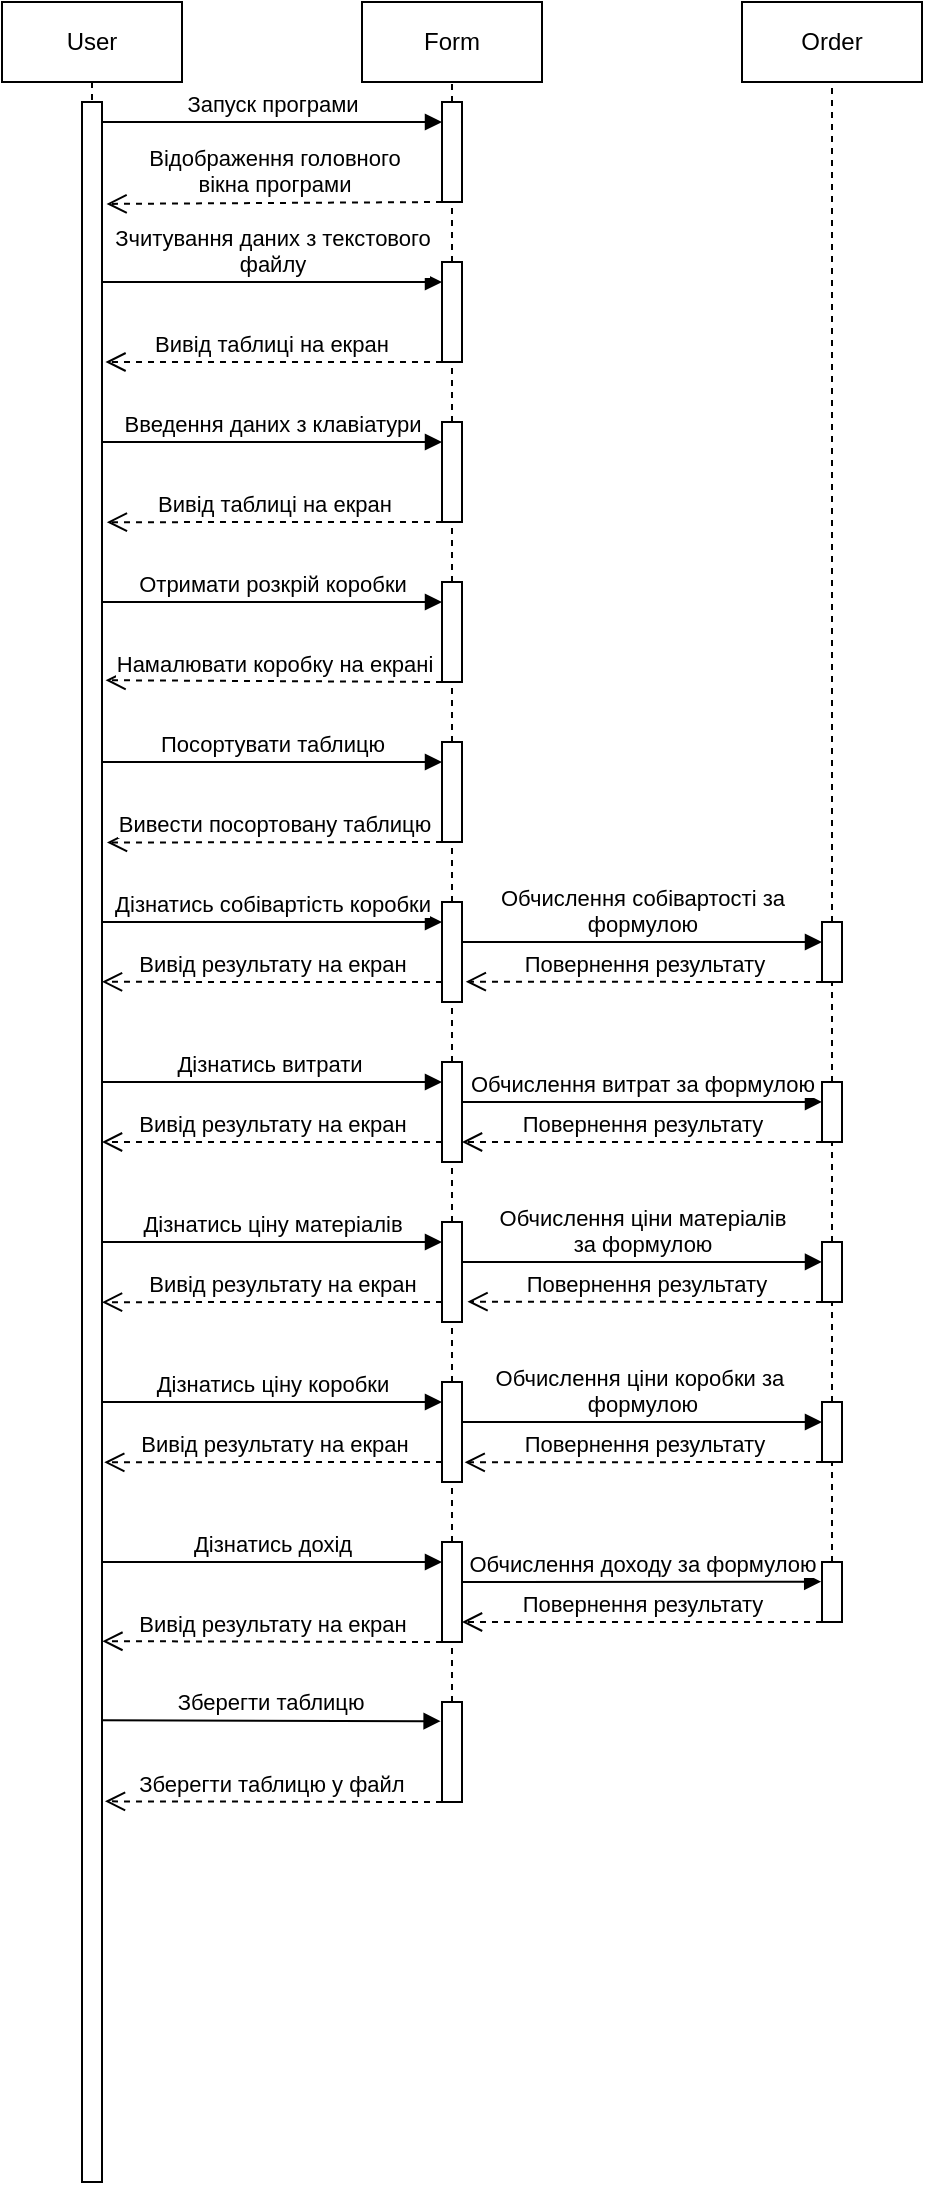 <mxfile version="20.3.0" type="device"><diagram id="rQcw0TsN5HPmJ8zKKDKg" name="Page-1"><mxGraphModel dx="1887" dy="1158" grid="1" gridSize="10" guides="1" tooltips="1" connect="1" arrows="1" fold="1" page="1" pageScale="1" pageWidth="827" pageHeight="1169" math="0" shadow="0"><root><mxCell id="0"/><mxCell id="1" parent="0"/><mxCell id="Sb9_cZr4CDratro0RFQi-3" value="" style="rounded=0;whiteSpace=wrap;html=1;direction=south;" vertex="1" parent="1"><mxGeometry x="90" y="100" width="10" height="1040" as="geometry"/></mxCell><mxCell id="Sb9_cZr4CDratro0RFQi-5" value="User" style="rounded=0;whiteSpace=wrap;html=1;" vertex="1" parent="1"><mxGeometry x="50" y="50" width="90" height="40" as="geometry"/></mxCell><mxCell id="Sb9_cZr4CDratro0RFQi-6" value="Form" style="rounded=0;whiteSpace=wrap;html=1;" vertex="1" parent="1"><mxGeometry x="230" y="50" width="90" height="40" as="geometry"/></mxCell><mxCell id="Sb9_cZr4CDratro0RFQi-7" value="Order" style="rounded=0;whiteSpace=wrap;html=1;" vertex="1" parent="1"><mxGeometry x="420" y="50" width="90" height="40" as="geometry"/></mxCell><mxCell id="Sb9_cZr4CDratro0RFQi-8" value="" style="rounded=0;whiteSpace=wrap;html=1;direction=south;" vertex="1" parent="1"><mxGeometry x="270" y="100" width="10" height="50" as="geometry"/></mxCell><mxCell id="Sb9_cZr4CDratro0RFQi-9" value="Запуск програми" style="html=1;verticalAlign=bottom;endArrow=block;rounded=0;" edge="1" parent="1"><mxGeometry width="80" relative="1" as="geometry"><mxPoint x="100" y="110" as="sourcePoint"/><mxPoint x="270" y="110" as="targetPoint"/></mxGeometry></mxCell><mxCell id="Sb9_cZr4CDratro0RFQi-10" value="Відображення головного &lt;br&gt;вікна програми" style="html=1;verticalAlign=bottom;endArrow=open;dashed=1;endSize=8;rounded=0;entryX=0.049;entryY=-0.227;entryDx=0;entryDy=0;entryPerimeter=0;" edge="1" parent="1" target="Sb9_cZr4CDratro0RFQi-3"><mxGeometry relative="1" as="geometry"><mxPoint x="270" y="150" as="sourcePoint"/><mxPoint x="190" y="150" as="targetPoint"/></mxGeometry></mxCell><mxCell id="Sb9_cZr4CDratro0RFQi-11" value="" style="rounded=0;whiteSpace=wrap;html=1;direction=south;" vertex="1" parent="1"><mxGeometry x="270" y="180" width="10" height="50" as="geometry"/></mxCell><mxCell id="Sb9_cZr4CDratro0RFQi-12" value="Зчитування даних з текстового&lt;br&gt;файлу" style="html=1;verticalAlign=bottom;endArrow=block;rounded=0;" edge="1" parent="1"><mxGeometry width="80" relative="1" as="geometry"><mxPoint x="100" y="190" as="sourcePoint"/><mxPoint x="270" y="190" as="targetPoint"/></mxGeometry></mxCell><mxCell id="Sb9_cZr4CDratro0RFQi-13" value="Вивід таблиці на екран&amp;nbsp;" style="html=1;verticalAlign=bottom;endArrow=open;dashed=1;endSize=8;rounded=0;entryX=0.125;entryY=-0.173;entryDx=0;entryDy=0;entryPerimeter=0;" edge="1" parent="1" target="Sb9_cZr4CDratro0RFQi-3"><mxGeometry relative="1" as="geometry"><mxPoint x="270" y="230" as="sourcePoint"/><mxPoint x="190" y="230" as="targetPoint"/></mxGeometry></mxCell><mxCell id="Sb9_cZr4CDratro0RFQi-14" value="" style="rounded=0;whiteSpace=wrap;html=1;direction=south;" vertex="1" parent="1"><mxGeometry x="270" y="260" width="10" height="50" as="geometry"/></mxCell><mxCell id="Sb9_cZr4CDratro0RFQi-15" value="Введення даних з клавіатури" style="html=1;verticalAlign=bottom;endArrow=block;rounded=0;entryX=0.2;entryY=1;entryDx=0;entryDy=0;entryPerimeter=0;" edge="1" parent="1" target="Sb9_cZr4CDratro0RFQi-14"><mxGeometry width="80" relative="1" as="geometry"><mxPoint x="100" y="270" as="sourcePoint"/><mxPoint x="180" y="270" as="targetPoint"/></mxGeometry></mxCell><mxCell id="Sb9_cZr4CDratro0RFQi-16" value="Вивід таблиці на екран" style="html=1;verticalAlign=bottom;endArrow=open;dashed=1;endSize=8;rounded=0;entryX=0.202;entryY=-0.242;entryDx=0;entryDy=0;entryPerimeter=0;" edge="1" parent="1" target="Sb9_cZr4CDratro0RFQi-3"><mxGeometry relative="1" as="geometry"><mxPoint x="270" y="310" as="sourcePoint"/><mxPoint x="190" y="310" as="targetPoint"/></mxGeometry></mxCell><mxCell id="Sb9_cZr4CDratro0RFQi-17" value="" style="rounded=0;whiteSpace=wrap;html=1;direction=south;" vertex="1" parent="1"><mxGeometry x="270" y="340" width="10" height="50" as="geometry"/></mxCell><mxCell id="Sb9_cZr4CDratro0RFQi-18" value="Отримати розкрій коробки" style="html=1;verticalAlign=bottom;endArrow=block;rounded=0;entryX=0.2;entryY=1;entryDx=0;entryDy=0;entryPerimeter=0;" edge="1" parent="1" target="Sb9_cZr4CDratro0RFQi-17"><mxGeometry width="80" relative="1" as="geometry"><mxPoint x="100" y="350" as="sourcePoint"/><mxPoint x="180" y="350" as="targetPoint"/></mxGeometry></mxCell><mxCell id="Sb9_cZr4CDratro0RFQi-19" value="Намалювати коробку на екрані" style="html=1;verticalAlign=bottom;endArrow=open;dashed=1;endSize=8;rounded=0;entryX=0.278;entryY=-0.178;entryDx=0;entryDy=0;entryPerimeter=0;" edge="1" parent="1" target="Sb9_cZr4CDratro0RFQi-3"><mxGeometry relative="1" as="geometry"><mxPoint x="270" y="390" as="sourcePoint"/><mxPoint x="190" y="390" as="targetPoint"/></mxGeometry></mxCell><mxCell id="Sb9_cZr4CDratro0RFQi-20" value="" style="rounded=0;whiteSpace=wrap;html=1;direction=south;" vertex="1" parent="1"><mxGeometry x="270" y="420" width="10" height="50" as="geometry"/></mxCell><mxCell id="Sb9_cZr4CDratro0RFQi-21" value="Посортувати таблицю" style="html=1;verticalAlign=bottom;endArrow=block;rounded=0;entryX=0.2;entryY=1;entryDx=0;entryDy=0;entryPerimeter=0;" edge="1" parent="1" target="Sb9_cZr4CDratro0RFQi-20"><mxGeometry width="80" relative="1" as="geometry"><mxPoint x="100" y="430" as="sourcePoint"/><mxPoint x="180" y="430" as="targetPoint"/></mxGeometry></mxCell><mxCell id="Sb9_cZr4CDratro0RFQi-22" value="Вивести посортовану таблицю" style="html=1;verticalAlign=bottom;endArrow=open;dashed=1;endSize=8;rounded=0;entryX=0.356;entryY=-0.248;entryDx=0;entryDy=0;entryPerimeter=0;" edge="1" parent="1" target="Sb9_cZr4CDratro0RFQi-3"><mxGeometry relative="1" as="geometry"><mxPoint x="270" y="470" as="sourcePoint"/><mxPoint x="190" y="470" as="targetPoint"/></mxGeometry></mxCell><mxCell id="Sb9_cZr4CDratro0RFQi-23" value="" style="rounded=0;whiteSpace=wrap;html=1;direction=south;" vertex="1" parent="1"><mxGeometry x="270" y="500" width="10" height="50" as="geometry"/></mxCell><mxCell id="Sb9_cZr4CDratro0RFQi-24" value="Дізнатись собівартість коробки" style="html=1;verticalAlign=bottom;endArrow=block;rounded=0;entryX=0.2;entryY=1;entryDx=0;entryDy=0;entryPerimeter=0;" edge="1" parent="1" target="Sb9_cZr4CDratro0RFQi-23"><mxGeometry width="80" relative="1" as="geometry"><mxPoint x="100" y="510" as="sourcePoint"/><mxPoint x="180" y="510" as="targetPoint"/></mxGeometry></mxCell><mxCell id="Sb9_cZr4CDratro0RFQi-28" value="" style="rounded=0;whiteSpace=wrap;html=1;direction=south;" vertex="1" parent="1"><mxGeometry x="460" y="510" width="10" height="30" as="geometry"/></mxCell><mxCell id="Sb9_cZr4CDratro0RFQi-29" value="Обчислення собівартості за &lt;br&gt;формулою" style="html=1;verticalAlign=bottom;endArrow=block;rounded=0;" edge="1" parent="1"><mxGeometry width="80" relative="1" as="geometry"><mxPoint x="280" y="520" as="sourcePoint"/><mxPoint x="460" y="520" as="targetPoint"/></mxGeometry></mxCell><mxCell id="Sb9_cZr4CDratro0RFQi-31" value="Повернення результату" style="html=1;verticalAlign=bottom;endArrow=open;dashed=1;endSize=8;rounded=0;entryX=0.797;entryY=-0.189;entryDx=0;entryDy=0;entryPerimeter=0;" edge="1" parent="1" target="Sb9_cZr4CDratro0RFQi-23"><mxGeometry relative="1" as="geometry"><mxPoint x="460" y="540" as="sourcePoint"/><mxPoint x="380" y="540" as="targetPoint"/></mxGeometry></mxCell><mxCell id="Sb9_cZr4CDratro0RFQi-32" value="Вивід результату на екран" style="html=1;verticalAlign=bottom;endArrow=open;dashed=1;endSize=8;rounded=0;entryX=0.423;entryY=0;entryDx=0;entryDy=0;entryPerimeter=0;" edge="1" parent="1" target="Sb9_cZr4CDratro0RFQi-3"><mxGeometry relative="1" as="geometry"><mxPoint x="270" y="540" as="sourcePoint"/><mxPoint x="190" y="540" as="targetPoint"/></mxGeometry></mxCell><mxCell id="Sb9_cZr4CDratro0RFQi-33" value="" style="rounded=0;whiteSpace=wrap;html=1;direction=south;" vertex="1" parent="1"><mxGeometry x="270" y="580" width="10" height="50" as="geometry"/></mxCell><mxCell id="Sb9_cZr4CDratro0RFQi-34" value="Дізнатись витрати&amp;nbsp;" style="html=1;verticalAlign=bottom;endArrow=block;rounded=0;entryX=0.2;entryY=1;entryDx=0;entryDy=0;entryPerimeter=0;" edge="1" parent="1" target="Sb9_cZr4CDratro0RFQi-33"><mxGeometry width="80" relative="1" as="geometry"><mxPoint x="100" y="590" as="sourcePoint"/><mxPoint x="180" y="590" as="targetPoint"/></mxGeometry></mxCell><mxCell id="Sb9_cZr4CDratro0RFQi-35" value="" style="rounded=0;whiteSpace=wrap;html=1;direction=south;" vertex="1" parent="1"><mxGeometry x="460" y="590" width="10" height="30" as="geometry"/></mxCell><mxCell id="Sb9_cZr4CDratro0RFQi-36" value="Обчислення витрат за формулою" style="html=1;verticalAlign=bottom;endArrow=block;rounded=0;entryX=0.333;entryY=1;entryDx=0;entryDy=0;entryPerimeter=0;" edge="1" parent="1" target="Sb9_cZr4CDratro0RFQi-35"><mxGeometry width="80" relative="1" as="geometry"><mxPoint x="280" y="600" as="sourcePoint"/><mxPoint x="360" y="600" as="targetPoint"/></mxGeometry></mxCell><mxCell id="Sb9_cZr4CDratro0RFQi-37" value="Повернення результату" style="html=1;verticalAlign=bottom;endArrow=open;dashed=1;endSize=8;rounded=0;entryX=0.8;entryY=0;entryDx=0;entryDy=0;entryPerimeter=0;" edge="1" parent="1" target="Sb9_cZr4CDratro0RFQi-33"><mxGeometry relative="1" as="geometry"><mxPoint x="460" y="620" as="sourcePoint"/><mxPoint x="380" y="620" as="targetPoint"/></mxGeometry></mxCell><mxCell id="Sb9_cZr4CDratro0RFQi-38" value="Вивід результату на екран" style="html=1;verticalAlign=bottom;endArrow=open;dashed=1;endSize=8;rounded=0;entryX=0.5;entryY=0;entryDx=0;entryDy=0;" edge="1" parent="1" target="Sb9_cZr4CDratro0RFQi-3"><mxGeometry relative="1" as="geometry"><mxPoint x="270" y="620" as="sourcePoint"/><mxPoint x="190" y="620" as="targetPoint"/></mxGeometry></mxCell><mxCell id="Sb9_cZr4CDratro0RFQi-39" value="" style="rounded=0;whiteSpace=wrap;html=1;direction=south;" vertex="1" parent="1"><mxGeometry x="270" y="660" width="10" height="50" as="geometry"/></mxCell><mxCell id="Sb9_cZr4CDratro0RFQi-40" value="Дізнатись ціну матеріалів" style="html=1;verticalAlign=bottom;endArrow=block;rounded=0;entryX=0.2;entryY=1;entryDx=0;entryDy=0;entryPerimeter=0;" edge="1" parent="1" target="Sb9_cZr4CDratro0RFQi-39"><mxGeometry width="80" relative="1" as="geometry"><mxPoint x="100" y="670" as="sourcePoint"/><mxPoint x="180" y="670" as="targetPoint"/></mxGeometry></mxCell><mxCell id="Sb9_cZr4CDratro0RFQi-41" value="" style="rounded=0;whiteSpace=wrap;html=1;direction=south;" vertex="1" parent="1"><mxGeometry x="460" y="670" width="10" height="30" as="geometry"/></mxCell><mxCell id="Sb9_cZr4CDratro0RFQi-43" value="Обчислення ціни матеріалів&lt;br&gt;за формулою" style="html=1;verticalAlign=bottom;endArrow=block;rounded=0;entryX=0.333;entryY=1;entryDx=0;entryDy=0;entryPerimeter=0;" edge="1" parent="1" target="Sb9_cZr4CDratro0RFQi-41"><mxGeometry width="80" relative="1" as="geometry"><mxPoint x="280" y="680" as="sourcePoint"/><mxPoint x="360" y="680" as="targetPoint"/></mxGeometry></mxCell><mxCell id="Sb9_cZr4CDratro0RFQi-44" value="Повернення результату" style="html=1;verticalAlign=bottom;endArrow=open;dashed=1;endSize=8;rounded=0;entryX=0.797;entryY=-0.274;entryDx=0;entryDy=0;entryPerimeter=0;" edge="1" parent="1" target="Sb9_cZr4CDratro0RFQi-39"><mxGeometry relative="1" as="geometry"><mxPoint x="460" y="700" as="sourcePoint"/><mxPoint x="380" y="700" as="targetPoint"/></mxGeometry></mxCell><mxCell id="Sb9_cZr4CDratro0RFQi-45" value="Вивід результату на екран" style="html=1;verticalAlign=bottom;endArrow=open;dashed=1;endSize=8;rounded=0;entryX=0.577;entryY=0;entryDx=0;entryDy=0;entryPerimeter=0;" edge="1" parent="1" target="Sb9_cZr4CDratro0RFQi-3"><mxGeometry x="-0.059" relative="1" as="geometry"><mxPoint x="270" y="700" as="sourcePoint"/><mxPoint x="190" y="700" as="targetPoint"/><mxPoint as="offset"/></mxGeometry></mxCell><mxCell id="Sb9_cZr4CDratro0RFQi-46" value="" style="rounded=0;whiteSpace=wrap;html=1;direction=south;" vertex="1" parent="1"><mxGeometry x="270" y="740" width="10" height="50" as="geometry"/></mxCell><mxCell id="Sb9_cZr4CDratro0RFQi-47" value="Дізнатись ціну коробки" style="html=1;verticalAlign=bottom;endArrow=block;rounded=0;entryX=0.2;entryY=1;entryDx=0;entryDy=0;entryPerimeter=0;" edge="1" parent="1" target="Sb9_cZr4CDratro0RFQi-46"><mxGeometry width="80" relative="1" as="geometry"><mxPoint x="100" y="750" as="sourcePoint"/><mxPoint x="180" y="750" as="targetPoint"/></mxGeometry></mxCell><mxCell id="Sb9_cZr4CDratro0RFQi-48" value="" style="rounded=0;whiteSpace=wrap;html=1;direction=south;" vertex="1" parent="1"><mxGeometry x="460" y="750" width="10" height="30" as="geometry"/></mxCell><mxCell id="Sb9_cZr4CDratro0RFQi-49" value="Обчислення ціни коробки за&amp;nbsp;&lt;br&gt;формулою" style="html=1;verticalAlign=bottom;endArrow=block;rounded=0;" edge="1" parent="1"><mxGeometry width="80" relative="1" as="geometry"><mxPoint x="280" y="760" as="sourcePoint"/><mxPoint x="460" y="760" as="targetPoint"/></mxGeometry></mxCell><mxCell id="Sb9_cZr4CDratro0RFQi-50" value="Повернення результату" style="html=1;verticalAlign=bottom;endArrow=open;dashed=1;endSize=8;rounded=0;entryX=0.803;entryY=-0.133;entryDx=0;entryDy=0;entryPerimeter=0;" edge="1" parent="1" target="Sb9_cZr4CDratro0RFQi-46"><mxGeometry relative="1" as="geometry"><mxPoint x="460" y="780" as="sourcePoint"/><mxPoint x="380" y="780" as="targetPoint"/></mxGeometry></mxCell><mxCell id="Sb9_cZr4CDratro0RFQi-51" value="Вивід результату на екран" style="html=1;verticalAlign=bottom;endArrow=open;dashed=1;endSize=8;rounded=0;entryX=0.654;entryY=-0.112;entryDx=0;entryDy=0;entryPerimeter=0;" edge="1" parent="1" target="Sb9_cZr4CDratro0RFQi-3"><mxGeometry relative="1" as="geometry"><mxPoint x="270" y="780" as="sourcePoint"/><mxPoint x="190" y="780" as="targetPoint"/><Array as="points"><mxPoint x="210" y="780"/></Array></mxGeometry></mxCell><mxCell id="Sb9_cZr4CDratro0RFQi-52" value="" style="rounded=0;whiteSpace=wrap;html=1;direction=south;" vertex="1" parent="1"><mxGeometry x="270" y="820" width="10" height="50" as="geometry"/></mxCell><mxCell id="Sb9_cZr4CDratro0RFQi-53" value="Дізнатись дохід" style="html=1;verticalAlign=bottom;endArrow=block;rounded=0;" edge="1" parent="1"><mxGeometry width="80" relative="1" as="geometry"><mxPoint x="100" y="830" as="sourcePoint"/><mxPoint x="270" y="830" as="targetPoint"/></mxGeometry></mxCell><mxCell id="Sb9_cZr4CDratro0RFQi-54" value="" style="rounded=0;whiteSpace=wrap;html=1;direction=south;" vertex="1" parent="1"><mxGeometry x="460" y="830" width="10" height="30" as="geometry"/></mxCell><mxCell id="Sb9_cZr4CDratro0RFQi-55" value="Обчислення доходу за формулою" style="html=1;verticalAlign=bottom;endArrow=block;rounded=0;entryX=0.328;entryY=1.04;entryDx=0;entryDy=0;entryPerimeter=0;" edge="1" parent="1" target="Sb9_cZr4CDratro0RFQi-54"><mxGeometry width="80" relative="1" as="geometry"><mxPoint x="280" y="840" as="sourcePoint"/><mxPoint x="360" y="840" as="targetPoint"/></mxGeometry></mxCell><mxCell id="Sb9_cZr4CDratro0RFQi-56" value="Повернення результату" style="html=1;verticalAlign=bottom;endArrow=open;dashed=1;endSize=8;rounded=0;entryX=0.8;entryY=0;entryDx=0;entryDy=0;entryPerimeter=0;" edge="1" parent="1" target="Sb9_cZr4CDratro0RFQi-52"><mxGeometry relative="1" as="geometry"><mxPoint x="460" y="860" as="sourcePoint"/><mxPoint x="380" y="860" as="targetPoint"/></mxGeometry></mxCell><mxCell id="Sb9_cZr4CDratro0RFQi-57" value="Вивід результату на екран" style="html=1;verticalAlign=bottom;endArrow=open;dashed=1;endSize=8;rounded=0;entryX=0.74;entryY=-0.02;entryDx=0;entryDy=0;entryPerimeter=0;" edge="1" parent="1" target="Sb9_cZr4CDratro0RFQi-3"><mxGeometry relative="1" as="geometry"><mxPoint x="270" y="870" as="sourcePoint"/><mxPoint x="190" y="870" as="targetPoint"/></mxGeometry></mxCell><mxCell id="Sb9_cZr4CDratro0RFQi-58" value="" style="rounded=0;whiteSpace=wrap;html=1;direction=south;" vertex="1" parent="1"><mxGeometry x="270" y="900" width="10" height="50" as="geometry"/></mxCell><mxCell id="Sb9_cZr4CDratro0RFQi-59" value="Зберегти таблицю" style="html=1;verticalAlign=bottom;endArrow=block;rounded=0;exitX=0.778;exitY=0;exitDx=0;exitDy=0;exitPerimeter=0;entryX=0.192;entryY=1.069;entryDx=0;entryDy=0;entryPerimeter=0;" edge="1" parent="1" source="Sb9_cZr4CDratro0RFQi-3" target="Sb9_cZr4CDratro0RFQi-58"><mxGeometry width="80" relative="1" as="geometry"><mxPoint x="110" y="910" as="sourcePoint"/><mxPoint x="190" y="910" as="targetPoint"/></mxGeometry></mxCell><mxCell id="Sb9_cZr4CDratro0RFQi-60" value="Зберегти таблицю у файл&amp;nbsp;" style="html=1;verticalAlign=bottom;endArrow=open;dashed=1;endSize=8;rounded=0;exitX=1;exitY=1;exitDx=0;exitDy=0;entryX=0.817;entryY=-0.149;entryDx=0;entryDy=0;entryPerimeter=0;" edge="1" parent="1" source="Sb9_cZr4CDratro0RFQi-58" target="Sb9_cZr4CDratro0RFQi-3"><mxGeometry relative="1" as="geometry"><mxPoint x="190" y="960" as="sourcePoint"/><mxPoint x="110" y="960" as="targetPoint"/></mxGeometry></mxCell><mxCell id="Sb9_cZr4CDratro0RFQi-61" value="" style="endArrow=none;dashed=1;html=1;rounded=0;entryX=0;entryY=0.5;entryDx=0;entryDy=0;exitX=0.5;exitY=1;exitDx=0;exitDy=0;" edge="1" parent="1" source="Sb9_cZr4CDratro0RFQi-5" target="Sb9_cZr4CDratro0RFQi-3"><mxGeometry width="50" height="50" relative="1" as="geometry"><mxPoint x="40" y="170" as="sourcePoint"/><mxPoint x="90" y="120" as="targetPoint"/></mxGeometry></mxCell><mxCell id="Sb9_cZr4CDratro0RFQi-62" value="" style="endArrow=none;dashed=1;html=1;rounded=0;exitX=0;exitY=0.5;exitDx=0;exitDy=0;entryX=0.5;entryY=1;entryDx=0;entryDy=0;" edge="1" parent="1" source="Sb9_cZr4CDratro0RFQi-8" target="Sb9_cZr4CDratro0RFQi-6"><mxGeometry width="50" height="50" relative="1" as="geometry"><mxPoint x="300" y="150" as="sourcePoint"/><mxPoint x="350" y="100" as="targetPoint"/></mxGeometry></mxCell><mxCell id="Sb9_cZr4CDratro0RFQi-63" value="" style="endArrow=none;dashed=1;html=1;rounded=0;exitX=0;exitY=0.5;exitDx=0;exitDy=0;entryX=1;entryY=0.5;entryDx=0;entryDy=0;" edge="1" parent="1" source="Sb9_cZr4CDratro0RFQi-11" target="Sb9_cZr4CDratro0RFQi-8"><mxGeometry width="50" height="50" relative="1" as="geometry"><mxPoint x="300" y="210" as="sourcePoint"/><mxPoint x="350" y="160" as="targetPoint"/></mxGeometry></mxCell><mxCell id="Sb9_cZr4CDratro0RFQi-64" value="" style="endArrow=none;dashed=1;html=1;rounded=0;exitX=0;exitY=0.5;exitDx=0;exitDy=0;entryX=1;entryY=0.5;entryDx=0;entryDy=0;" edge="1" parent="1" source="Sb9_cZr4CDratro0RFQi-14" target="Sb9_cZr4CDratro0RFQi-11"><mxGeometry width="50" height="50" relative="1" as="geometry"><mxPoint x="290" y="270" as="sourcePoint"/><mxPoint x="340" y="220" as="targetPoint"/></mxGeometry></mxCell><mxCell id="Sb9_cZr4CDratro0RFQi-65" value="" style="endArrow=none;dashed=1;html=1;rounded=0;exitX=0;exitY=0.5;exitDx=0;exitDy=0;entryX=1;entryY=0.5;entryDx=0;entryDy=0;" edge="1" parent="1" source="Sb9_cZr4CDratro0RFQi-17" target="Sb9_cZr4CDratro0RFQi-14"><mxGeometry width="50" height="50" relative="1" as="geometry"><mxPoint x="290" y="370" as="sourcePoint"/><mxPoint x="340" y="320" as="targetPoint"/></mxGeometry></mxCell><mxCell id="Sb9_cZr4CDratro0RFQi-66" value="" style="endArrow=none;dashed=1;html=1;rounded=0;exitX=0;exitY=0.5;exitDx=0;exitDy=0;entryX=1;entryY=0.5;entryDx=0;entryDy=0;" edge="1" parent="1" source="Sb9_cZr4CDratro0RFQi-20" target="Sb9_cZr4CDratro0RFQi-17"><mxGeometry width="50" height="50" relative="1" as="geometry"><mxPoint x="290" y="450" as="sourcePoint"/><mxPoint x="340" y="400" as="targetPoint"/></mxGeometry></mxCell><mxCell id="Sb9_cZr4CDratro0RFQi-67" value="" style="endArrow=none;dashed=1;html=1;rounded=0;exitX=0;exitY=0.5;exitDx=0;exitDy=0;entryX=1;entryY=0.5;entryDx=0;entryDy=0;" edge="1" parent="1" source="Sb9_cZr4CDratro0RFQi-23" target="Sb9_cZr4CDratro0RFQi-20"><mxGeometry width="50" height="50" relative="1" as="geometry"><mxPoint x="290" y="520" as="sourcePoint"/><mxPoint x="340" y="470" as="targetPoint"/></mxGeometry></mxCell><mxCell id="Sb9_cZr4CDratro0RFQi-68" value="" style="endArrow=none;dashed=1;html=1;rounded=0;exitX=0;exitY=0.5;exitDx=0;exitDy=0;entryX=1;entryY=0.5;entryDx=0;entryDy=0;" edge="1" parent="1" source="Sb9_cZr4CDratro0RFQi-33" target="Sb9_cZr4CDratro0RFQi-23"><mxGeometry width="50" height="50" relative="1" as="geometry"><mxPoint x="290" y="600" as="sourcePoint"/><mxPoint x="340" y="550" as="targetPoint"/></mxGeometry></mxCell><mxCell id="Sb9_cZr4CDratro0RFQi-69" value="" style="endArrow=none;dashed=1;html=1;rounded=0;exitX=0;exitY=0.5;exitDx=0;exitDy=0;entryX=1;entryY=0.5;entryDx=0;entryDy=0;" edge="1" parent="1" source="Sb9_cZr4CDratro0RFQi-39" target="Sb9_cZr4CDratro0RFQi-33"><mxGeometry width="50" height="50" relative="1" as="geometry"><mxPoint x="270" y="680" as="sourcePoint"/><mxPoint x="320" y="630" as="targetPoint"/></mxGeometry></mxCell><mxCell id="Sb9_cZr4CDratro0RFQi-70" value="" style="endArrow=none;dashed=1;html=1;rounded=0;exitX=0;exitY=0.5;exitDx=0;exitDy=0;entryX=1;entryY=0.5;entryDx=0;entryDy=0;" edge="1" parent="1" source="Sb9_cZr4CDratro0RFQi-46" target="Sb9_cZr4CDratro0RFQi-39"><mxGeometry width="50" height="50" relative="1" as="geometry"><mxPoint x="270" y="770" as="sourcePoint"/><mxPoint x="320" y="720" as="targetPoint"/></mxGeometry></mxCell><mxCell id="Sb9_cZr4CDratro0RFQi-71" value="" style="endArrow=none;dashed=1;html=1;rounded=0;exitX=0;exitY=0.5;exitDx=0;exitDy=0;entryX=1;entryY=0.5;entryDx=0;entryDy=0;" edge="1" parent="1" source="Sb9_cZr4CDratro0RFQi-52" target="Sb9_cZr4CDratro0RFQi-46"><mxGeometry width="50" height="50" relative="1" as="geometry"><mxPoint x="300" y="840" as="sourcePoint"/><mxPoint x="350" y="790" as="targetPoint"/></mxGeometry></mxCell><mxCell id="Sb9_cZr4CDratro0RFQi-72" value="" style="endArrow=none;dashed=1;html=1;rounded=0;exitX=0;exitY=0.5;exitDx=0;exitDy=0;entryX=1;entryY=0.5;entryDx=0;entryDy=0;" edge="1" parent="1" source="Sb9_cZr4CDratro0RFQi-58" target="Sb9_cZr4CDratro0RFQi-52"><mxGeometry width="50" height="50" relative="1" as="geometry"><mxPoint x="280" y="930" as="sourcePoint"/><mxPoint x="330" y="880" as="targetPoint"/></mxGeometry></mxCell><mxCell id="Sb9_cZr4CDratro0RFQi-73" value="" style="endArrow=none;dashed=1;html=1;rounded=0;exitX=0;exitY=0.5;exitDx=0;exitDy=0;entryX=1;entryY=0.5;entryDx=0;entryDy=0;" edge="1" parent="1" source="Sb9_cZr4CDratro0RFQi-54" target="Sb9_cZr4CDratro0RFQi-48"><mxGeometry width="50" height="50" relative="1" as="geometry"><mxPoint x="480" y="810" as="sourcePoint"/><mxPoint x="530" y="760" as="targetPoint"/></mxGeometry></mxCell><mxCell id="Sb9_cZr4CDratro0RFQi-74" value="" style="endArrow=none;dashed=1;html=1;rounded=0;exitX=0;exitY=0.5;exitDx=0;exitDy=0;entryX=1;entryY=0.5;entryDx=0;entryDy=0;" edge="1" parent="1" source="Sb9_cZr4CDratro0RFQi-48" target="Sb9_cZr4CDratro0RFQi-41"><mxGeometry width="50" height="50" relative="1" as="geometry"><mxPoint x="470" y="750" as="sourcePoint"/><mxPoint x="520" y="700" as="targetPoint"/></mxGeometry></mxCell><mxCell id="Sb9_cZr4CDratro0RFQi-75" value="" style="endArrow=none;dashed=1;html=1;rounded=0;exitX=0;exitY=0.5;exitDx=0;exitDy=0;entryX=1;entryY=0.5;entryDx=0;entryDy=0;" edge="1" parent="1" source="Sb9_cZr4CDratro0RFQi-41" target="Sb9_cZr4CDratro0RFQi-35"><mxGeometry width="50" height="50" relative="1" as="geometry"><mxPoint x="460" y="670" as="sourcePoint"/><mxPoint x="510" y="620" as="targetPoint"/></mxGeometry></mxCell><mxCell id="Sb9_cZr4CDratro0RFQi-76" value="" style="endArrow=none;dashed=1;html=1;rounded=0;exitX=0;exitY=0.5;exitDx=0;exitDy=0;entryX=1;entryY=0.5;entryDx=0;entryDy=0;" edge="1" parent="1" source="Sb9_cZr4CDratro0RFQi-35" target="Sb9_cZr4CDratro0RFQi-28"><mxGeometry width="50" height="50" relative="1" as="geometry"><mxPoint x="510" y="580" as="sourcePoint"/><mxPoint x="560" y="530" as="targetPoint"/></mxGeometry></mxCell><mxCell id="Sb9_cZr4CDratro0RFQi-77" value="" style="endArrow=none;dashed=1;html=1;rounded=0;exitX=0;exitY=0.5;exitDx=0;exitDy=0;entryX=0.5;entryY=1;entryDx=0;entryDy=0;" edge="1" parent="1" source="Sb9_cZr4CDratro0RFQi-28" target="Sb9_cZr4CDratro0RFQi-7"><mxGeometry width="50" height="50" relative="1" as="geometry"><mxPoint x="470" y="500" as="sourcePoint"/><mxPoint x="520" y="450" as="targetPoint"/></mxGeometry></mxCell></root></mxGraphModel></diagram></mxfile>